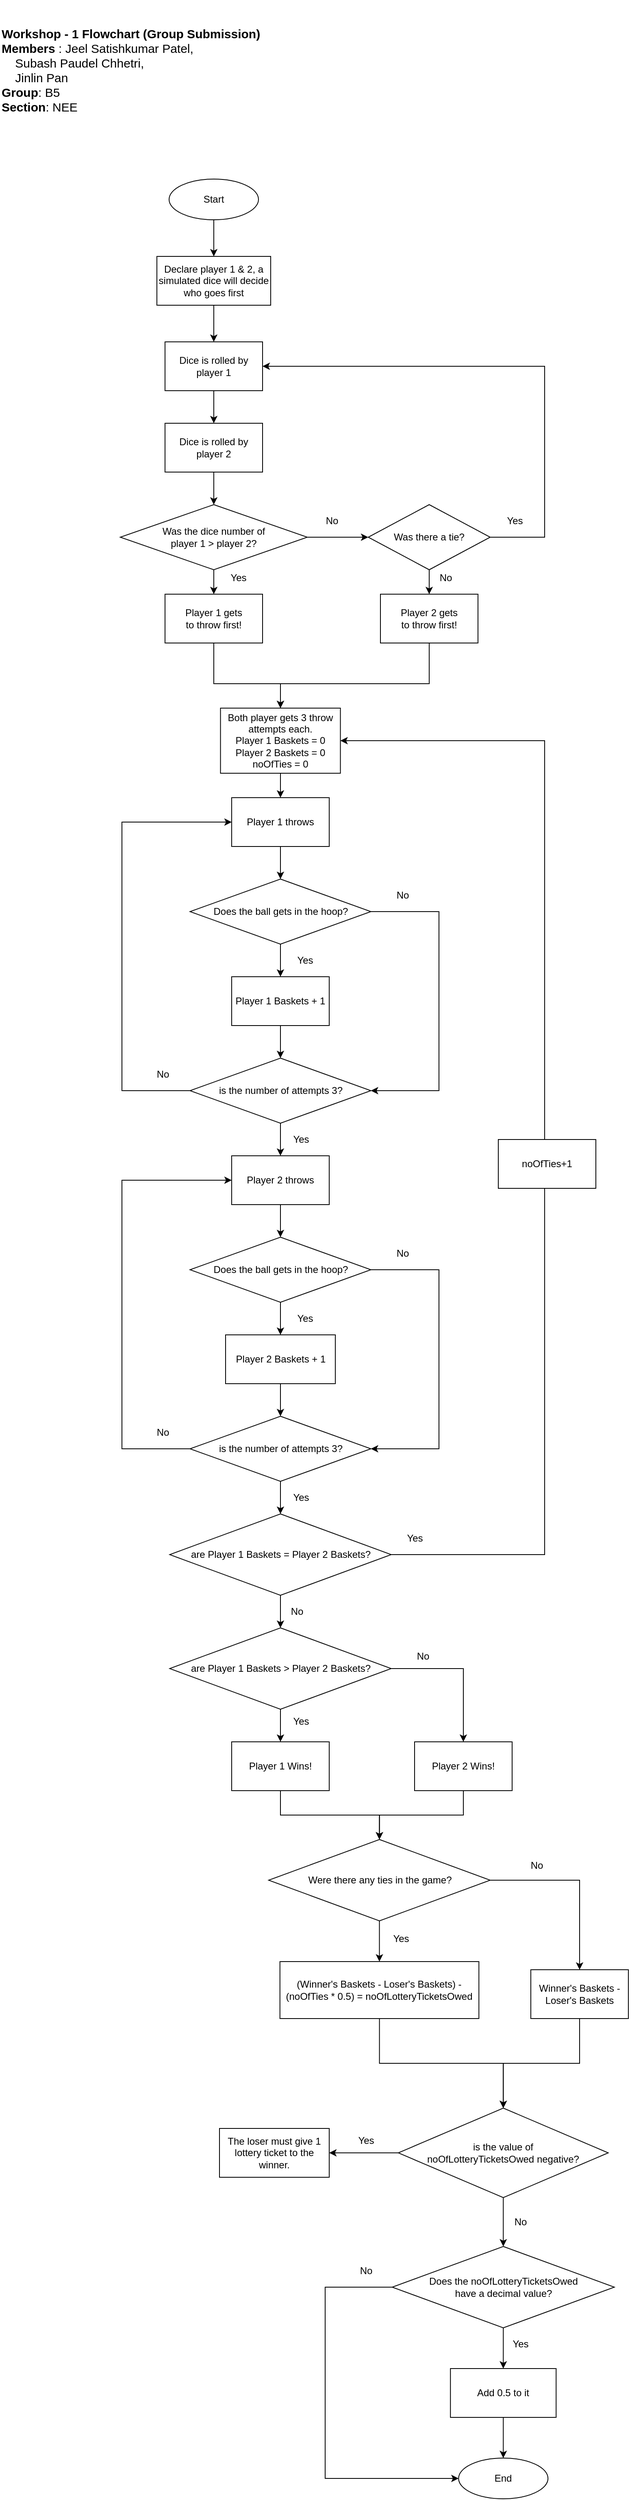 <mxfile version="18.0.8" type="github">
  <diagram id="SS_MKoYorXcX6fGoDfd3" name="Page-1">
    <mxGraphModel dx="9170" dy="4780" grid="1" gridSize="10" guides="1" tooltips="1" connect="1" arrows="1" fold="1" page="1" pageScale="1" pageWidth="1000" pageHeight="3200" math="0" shadow="0">
      <root>
        <mxCell id="0" />
        <mxCell id="1" parent="0" />
        <mxCell id="PpZUg7KXJRWjB9zwke7--94" value="" style="group" vertex="1" connectable="0" parent="1">
          <mxGeometry x="130" y="40" width="740" height="3070" as="geometry" />
        </mxCell>
        <mxCell id="Dfkd_L_tZ3rU1azkT_8S-6" value="" style="group" parent="PpZUg7KXJRWjB9zwke7--94" vertex="1" connectable="0">
          <mxGeometry x="80" y="15" width="660" height="1490" as="geometry" />
        </mxCell>
        <mxCell id="Dfkd_L_tZ3rU1azkT_8S-1" value="&lt;div style=&quot;font-size: 15px;&quot;&gt;&lt;b&gt;Workshop - 1 Flowchart (Group Submission)&lt;/b&gt;&lt;br style=&quot;font-size: 15px;&quot;&gt;&lt;b&gt;Members&lt;/b&gt; : Jeel Satishkumar Patel,&lt;/div&gt;&lt;div style=&quot;font-size: 15px;&quot;&gt;&lt;span style=&quot;white-space: pre;&quot;&gt;	&lt;/span&gt;&lt;span style=&quot;white-space: pre;&quot;&gt;	&lt;/span&gt;&amp;nbsp; Subash Paudel Chhetri,&lt;/div&gt;&lt;div style=&quot;font-size: 15px;&quot;&gt;&lt;span style=&quot;white-space: pre;&quot;&gt;	&lt;/span&gt;&lt;span style=&quot;white-space: pre;&quot;&gt;	&lt;/span&gt;&amp;nbsp; Jinlin Pan&lt;br style=&quot;font-size: 15px;&quot;&gt;&lt;b&gt;Group&lt;/b&gt;: B5&lt;br style=&quot;font-size: 15px;&quot;&gt;&lt;b&gt;Section&lt;/b&gt;: NEE&lt;br style=&quot;font-size: 15px;&quot;&gt;&lt;br style=&quot;font-size: 15px;&quot;&gt;&lt;/div&gt;" style="text;html=1;strokeColor=none;fillColor=none;align=left;verticalAlign=middle;whiteSpace=wrap;rounded=0;fontSize=15;container=1;" parent="PpZUg7KXJRWjB9zwke7--94" vertex="1">
          <mxGeometry x="-50" y="15" width="480" height="160" as="geometry" />
        </mxCell>
        <mxCell id="PpZUg7KXJRWjB9zwke7--91" value="" style="group" vertex="1" connectable="0" parent="PpZUg7KXJRWjB9zwke7--94">
          <mxGeometry x="98" y="220" width="625" height="2850" as="geometry" />
        </mxCell>
        <mxCell id="PpZUg7KXJRWjB9zwke7--2" value="Declare player 1 &amp;amp; 2, a simulated dice will decide who goes first" style="rounded=0;whiteSpace=wrap;html=1;" vertex="1" parent="PpZUg7KXJRWjB9zwke7--91">
          <mxGeometry x="45" y="95" width="140" height="60" as="geometry" />
        </mxCell>
        <mxCell id="PpZUg7KXJRWjB9zwke7--3" value="Dice is rolled by player 1" style="rounded=0;whiteSpace=wrap;html=1;" vertex="1" parent="PpZUg7KXJRWjB9zwke7--91">
          <mxGeometry x="55" y="200" width="120" height="60" as="geometry" />
        </mxCell>
        <mxCell id="PpZUg7KXJRWjB9zwke7--15" style="edgeStyle=orthogonalEdgeStyle;rounded=0;orthogonalLoop=1;jettySize=auto;html=1;entryX=0.5;entryY=0;entryDx=0;entryDy=0;" edge="1" parent="PpZUg7KXJRWjB9zwke7--91" source="PpZUg7KXJRWjB9zwke7--2" target="PpZUg7KXJRWjB9zwke7--3">
          <mxGeometry relative="1" as="geometry" />
        </mxCell>
        <mxCell id="PpZUg7KXJRWjB9zwke7--4" value="&lt;div&gt;Was the dice number of&lt;/div&gt;&lt;div&gt;player 1 &amp;gt; player 2?&lt;/div&gt;" style="rhombus;whiteSpace=wrap;html=1;" vertex="1" parent="PpZUg7KXJRWjB9zwke7--91">
          <mxGeometry y="400" width="230" height="80" as="geometry" />
        </mxCell>
        <mxCell id="PpZUg7KXJRWjB9zwke7--5" value="&lt;div&gt;Player 1 gets&lt;/div&gt;&lt;div&gt;to throw first!&lt;/div&gt;" style="rounded=0;whiteSpace=wrap;html=1;" vertex="1" parent="PpZUg7KXJRWjB9zwke7--91">
          <mxGeometry x="55" y="510" width="120" height="60" as="geometry" />
        </mxCell>
        <mxCell id="PpZUg7KXJRWjB9zwke7--12" style="edgeStyle=orthogonalEdgeStyle;rounded=0;orthogonalLoop=1;jettySize=auto;html=1;entryX=0.5;entryY=0;entryDx=0;entryDy=0;" edge="1" parent="PpZUg7KXJRWjB9zwke7--91" source="PpZUg7KXJRWjB9zwke7--4" target="PpZUg7KXJRWjB9zwke7--5">
          <mxGeometry relative="1" as="geometry" />
        </mxCell>
        <mxCell id="PpZUg7KXJRWjB9zwke7--19" style="edgeStyle=orthogonalEdgeStyle;rounded=0;orthogonalLoop=1;jettySize=auto;html=1;entryX=1;entryY=0.5;entryDx=0;entryDy=0;" edge="1" parent="PpZUg7KXJRWjB9zwke7--91" source="PpZUg7KXJRWjB9zwke7--7" target="PpZUg7KXJRWjB9zwke7--3">
          <mxGeometry relative="1" as="geometry">
            <Array as="points">
              <mxPoint x="522" y="440" />
              <mxPoint x="522" y="230" />
            </Array>
          </mxGeometry>
        </mxCell>
        <mxCell id="PpZUg7KXJRWjB9zwke7--7" value="Was there a tie?" style="rhombus;whiteSpace=wrap;html=1;" vertex="1" parent="PpZUg7KXJRWjB9zwke7--91">
          <mxGeometry x="305" y="400" width="150" height="80" as="geometry" />
        </mxCell>
        <mxCell id="PpZUg7KXJRWjB9zwke7--8" style="edgeStyle=orthogonalEdgeStyle;rounded=0;orthogonalLoop=1;jettySize=auto;html=1;entryX=0;entryY=0.5;entryDx=0;entryDy=0;" edge="1" parent="PpZUg7KXJRWjB9zwke7--91" source="PpZUg7KXJRWjB9zwke7--4" target="PpZUg7KXJRWjB9zwke7--7">
          <mxGeometry relative="1" as="geometry" />
        </mxCell>
        <mxCell id="PpZUg7KXJRWjB9zwke7--9" value="No" style="text;html=1;align=center;verticalAlign=middle;resizable=0;points=[];autosize=1;strokeColor=none;fillColor=none;" vertex="1" parent="PpZUg7KXJRWjB9zwke7--91">
          <mxGeometry x="245" y="410" width="30" height="20" as="geometry" />
        </mxCell>
        <mxCell id="PpZUg7KXJRWjB9zwke7--13" style="edgeStyle=orthogonalEdgeStyle;rounded=0;orthogonalLoop=1;jettySize=auto;html=1;entryX=0.5;entryY=0;entryDx=0;entryDy=0;" edge="1" parent="PpZUg7KXJRWjB9zwke7--91" source="PpZUg7KXJRWjB9zwke7--11" target="PpZUg7KXJRWjB9zwke7--4">
          <mxGeometry relative="1" as="geometry" />
        </mxCell>
        <mxCell id="PpZUg7KXJRWjB9zwke7--11" value="Dice is rolled by player 2" style="rounded=0;whiteSpace=wrap;html=1;" vertex="1" parent="PpZUg7KXJRWjB9zwke7--91">
          <mxGeometry x="55" y="300" width="120" height="60" as="geometry" />
        </mxCell>
        <mxCell id="PpZUg7KXJRWjB9zwke7--14" style="edgeStyle=orthogonalEdgeStyle;rounded=0;orthogonalLoop=1;jettySize=auto;html=1;entryX=0.5;entryY=0;entryDx=0;entryDy=0;" edge="1" parent="PpZUg7KXJRWjB9zwke7--91" source="PpZUg7KXJRWjB9zwke7--3" target="PpZUg7KXJRWjB9zwke7--11">
          <mxGeometry relative="1" as="geometry" />
        </mxCell>
        <mxCell id="PpZUg7KXJRWjB9zwke7--17" style="edgeStyle=orthogonalEdgeStyle;rounded=0;orthogonalLoop=1;jettySize=auto;html=1;entryX=0.5;entryY=0;entryDx=0;entryDy=0;" edge="1" parent="PpZUg7KXJRWjB9zwke7--91" source="PpZUg7KXJRWjB9zwke7--16" target="PpZUg7KXJRWjB9zwke7--2">
          <mxGeometry relative="1" as="geometry" />
        </mxCell>
        <mxCell id="PpZUg7KXJRWjB9zwke7--16" value="Start" style="ellipse;whiteSpace=wrap;html=1;" vertex="1" parent="PpZUg7KXJRWjB9zwke7--91">
          <mxGeometry x="60" width="110" height="50" as="geometry" />
        </mxCell>
        <mxCell id="PpZUg7KXJRWjB9zwke7--18" value="Yes" style="text;html=1;align=center;verticalAlign=middle;resizable=0;points=[];autosize=1;strokeColor=none;fillColor=none;" vertex="1" parent="PpZUg7KXJRWjB9zwke7--91">
          <mxGeometry x="125" y="480" width="40" height="20" as="geometry" />
        </mxCell>
        <mxCell id="PpZUg7KXJRWjB9zwke7--20" value="Yes" style="text;html=1;align=center;verticalAlign=middle;resizable=0;points=[];autosize=1;strokeColor=none;fillColor=none;" vertex="1" parent="PpZUg7KXJRWjB9zwke7--91">
          <mxGeometry x="465" y="410" width="40" height="20" as="geometry" />
        </mxCell>
        <mxCell id="PpZUg7KXJRWjB9zwke7--21" value="&lt;div&gt;Player 2 gets&lt;/div&gt;&lt;div&gt;to throw first!&lt;/div&gt;" style="rounded=0;whiteSpace=wrap;html=1;" vertex="1" parent="PpZUg7KXJRWjB9zwke7--91">
          <mxGeometry x="320" y="510" width="120" height="60" as="geometry" />
        </mxCell>
        <mxCell id="PpZUg7KXJRWjB9zwke7--22" style="edgeStyle=orthogonalEdgeStyle;rounded=0;orthogonalLoop=1;jettySize=auto;html=1;entryX=0.5;entryY=0;entryDx=0;entryDy=0;" edge="1" parent="PpZUg7KXJRWjB9zwke7--91" source="PpZUg7KXJRWjB9zwke7--7" target="PpZUg7KXJRWjB9zwke7--21">
          <mxGeometry relative="1" as="geometry" />
        </mxCell>
        <mxCell id="PpZUg7KXJRWjB9zwke7--23" value="No" style="text;html=1;align=center;verticalAlign=middle;resizable=0;points=[];autosize=1;strokeColor=none;fillColor=none;" vertex="1" parent="PpZUg7KXJRWjB9zwke7--91">
          <mxGeometry x="385" y="480" width="30" height="20" as="geometry" />
        </mxCell>
        <mxCell id="rRTHV0CKFzpjJKBDu-N1-2" value="&lt;div&gt;Both player gets 3 throw attempts each.&lt;/div&gt;&lt;div&gt;Player 1 Baskets = 0&lt;/div&gt;&lt;div&gt;Player 2 Baskets = 0&lt;/div&gt;&lt;div&gt;noOfTies = 0&lt;br&gt;&lt;/div&gt;" style="rounded=0;whiteSpace=wrap;html=1;" parent="PpZUg7KXJRWjB9zwke7--91" vertex="1">
          <mxGeometry x="123.25" y="650" width="147.5" height="80" as="geometry" />
        </mxCell>
        <mxCell id="PpZUg7KXJRWjB9zwke7--26" style="edgeStyle=orthogonalEdgeStyle;rounded=0;orthogonalLoop=1;jettySize=auto;html=1;entryX=0.5;entryY=0;entryDx=0;entryDy=0;" edge="1" parent="PpZUg7KXJRWjB9zwke7--91" source="PpZUg7KXJRWjB9zwke7--5" target="rRTHV0CKFzpjJKBDu-N1-2">
          <mxGeometry relative="1" as="geometry">
            <Array as="points">
              <mxPoint x="115" y="620" />
              <mxPoint x="197" y="620" />
            </Array>
          </mxGeometry>
        </mxCell>
        <mxCell id="PpZUg7KXJRWjB9zwke7--27" style="edgeStyle=orthogonalEdgeStyle;rounded=0;orthogonalLoop=1;jettySize=auto;html=1;entryX=0.5;entryY=0;entryDx=0;entryDy=0;" edge="1" parent="PpZUg7KXJRWjB9zwke7--91" source="PpZUg7KXJRWjB9zwke7--21" target="rRTHV0CKFzpjJKBDu-N1-2">
          <mxGeometry relative="1" as="geometry">
            <Array as="points">
              <mxPoint x="380" y="620" />
              <mxPoint x="197" y="620" />
            </Array>
          </mxGeometry>
        </mxCell>
        <mxCell id="rRTHV0CKFzpjJKBDu-N1-3" value="Player 1 throws" style="rounded=0;whiteSpace=wrap;html=1;" parent="PpZUg7KXJRWjB9zwke7--91" vertex="1">
          <mxGeometry x="137" y="760" width="120" height="60" as="geometry" />
        </mxCell>
        <mxCell id="rRTHV0CKFzpjJKBDu-N1-66" style="edgeStyle=none;rounded=0;orthogonalLoop=1;jettySize=auto;html=1;entryX=0.5;entryY=0;entryDx=0;entryDy=0;elbow=vertical;" parent="PpZUg7KXJRWjB9zwke7--91" source="rRTHV0CKFzpjJKBDu-N1-2" target="rRTHV0CKFzpjJKBDu-N1-3" edge="1">
          <mxGeometry relative="1" as="geometry" />
        </mxCell>
        <mxCell id="rRTHV0CKFzpjJKBDu-N1-4" value="Does the ball gets in the hoop?" style="rhombus;whiteSpace=wrap;html=1;" parent="PpZUg7KXJRWjB9zwke7--91" vertex="1">
          <mxGeometry x="85.75" y="860" width="222.5" height="80" as="geometry" />
        </mxCell>
        <mxCell id="rRTHV0CKFzpjJKBDu-N1-62" style="edgeStyle=none;rounded=0;orthogonalLoop=1;jettySize=auto;html=1;entryX=0.5;entryY=0;entryDx=0;entryDy=0;elbow=vertical;" parent="PpZUg7KXJRWjB9zwke7--91" source="rRTHV0CKFzpjJKBDu-N1-3" target="rRTHV0CKFzpjJKBDu-N1-4" edge="1">
          <mxGeometry relative="1" as="geometry" />
        </mxCell>
        <mxCell id="rRTHV0CKFzpjJKBDu-N1-42" value="Player 1 Baskets + 1" style="rounded=0;whiteSpace=wrap;html=1;" parent="PpZUg7KXJRWjB9zwke7--91" vertex="1">
          <mxGeometry x="137" y="980" width="120" height="60" as="geometry" />
        </mxCell>
        <mxCell id="rRTHV0CKFzpjJKBDu-N1-55" value="" style="edgeStyle=none;rounded=0;orthogonalLoop=1;jettySize=auto;html=1;elbow=vertical;" parent="PpZUg7KXJRWjB9zwke7--91" source="rRTHV0CKFzpjJKBDu-N1-4" target="rRTHV0CKFzpjJKBDu-N1-42" edge="1">
          <mxGeometry relative="1" as="geometry" />
        </mxCell>
        <mxCell id="rRTHV0CKFzpjJKBDu-N1-63" style="edgeStyle=none;rounded=0;orthogonalLoop=1;jettySize=auto;html=1;entryX=0;entryY=0.5;entryDx=0;entryDy=0;elbow=vertical;" parent="PpZUg7KXJRWjB9zwke7--91" source="rRTHV0CKFzpjJKBDu-N1-52" target="rRTHV0CKFzpjJKBDu-N1-3" edge="1">
          <mxGeometry relative="1" as="geometry">
            <Array as="points">
              <mxPoint x="2" y="1120" />
              <mxPoint x="2" y="790" />
            </Array>
          </mxGeometry>
        </mxCell>
        <mxCell id="rRTHV0CKFzpjJKBDu-N1-52" value="is the number of attempts 3?" style="rhombus;whiteSpace=wrap;html=1;" parent="PpZUg7KXJRWjB9zwke7--91" vertex="1">
          <mxGeometry x="85.75" y="1080" width="222.5" height="80" as="geometry" />
        </mxCell>
        <mxCell id="rRTHV0CKFzpjJKBDu-N1-57" style="edgeStyle=none;rounded=0;orthogonalLoop=1;jettySize=auto;html=1;entryX=1;entryY=0.5;entryDx=0;entryDy=0;elbow=vertical;" parent="PpZUg7KXJRWjB9zwke7--91" source="rRTHV0CKFzpjJKBDu-N1-4" target="rRTHV0CKFzpjJKBDu-N1-52" edge="1">
          <mxGeometry relative="1" as="geometry">
            <Array as="points">
              <mxPoint x="392" y="900" />
              <mxPoint x="392" y="1120" />
            </Array>
          </mxGeometry>
        </mxCell>
        <mxCell id="rRTHV0CKFzpjJKBDu-N1-59" style="edgeStyle=none;rounded=0;orthogonalLoop=1;jettySize=auto;html=1;entryX=0.5;entryY=0;entryDx=0;entryDy=0;elbow=vertical;" parent="PpZUg7KXJRWjB9zwke7--91" source="rRTHV0CKFzpjJKBDu-N1-42" target="rRTHV0CKFzpjJKBDu-N1-52" edge="1">
          <mxGeometry relative="1" as="geometry" />
        </mxCell>
        <mxCell id="rRTHV0CKFzpjJKBDu-N1-56" value="Yes" style="text;html=1;align=center;verticalAlign=middle;resizable=0;points=[];autosize=1;strokeColor=none;fillColor=none;" parent="PpZUg7KXJRWjB9zwke7--91" vertex="1">
          <mxGeometry x="207" y="950" width="40" height="20" as="geometry" />
        </mxCell>
        <mxCell id="rRTHV0CKFzpjJKBDu-N1-58" value="No" style="text;html=1;align=center;verticalAlign=middle;resizable=0;points=[];autosize=1;strokeColor=none;fillColor=none;" parent="PpZUg7KXJRWjB9zwke7--91" vertex="1">
          <mxGeometry x="332" y="870" width="30" height="20" as="geometry" />
        </mxCell>
        <mxCell id="rRTHV0CKFzpjJKBDu-N1-61" value="Yes" style="text;html=1;align=center;verticalAlign=middle;resizable=0;points=[];autosize=1;strokeColor=none;fillColor=none;" parent="PpZUg7KXJRWjB9zwke7--91" vertex="1">
          <mxGeometry x="202" y="1170" width="40" height="20" as="geometry" />
        </mxCell>
        <mxCell id="rRTHV0CKFzpjJKBDu-N1-67" value="No" style="text;html=1;align=center;verticalAlign=middle;resizable=0;points=[];autosize=1;strokeColor=none;fillColor=none;" parent="PpZUg7KXJRWjB9zwke7--91" vertex="1">
          <mxGeometry x="37" y="1090" width="30" height="20" as="geometry" />
        </mxCell>
        <mxCell id="rRTHV0CKFzpjJKBDu-N1-69" value="Player 2 throws" style="rounded=0;whiteSpace=wrap;html=1;" parent="PpZUg7KXJRWjB9zwke7--91" vertex="1">
          <mxGeometry x="137" y="1200" width="120" height="60" as="geometry" />
        </mxCell>
        <mxCell id="rRTHV0CKFzpjJKBDu-N1-82" style="edgeStyle=none;rounded=0;orthogonalLoop=1;jettySize=auto;html=1;entryX=0.5;entryY=0;entryDx=0;entryDy=0;elbow=vertical;" parent="PpZUg7KXJRWjB9zwke7--91" source="rRTHV0CKFzpjJKBDu-N1-52" target="rRTHV0CKFzpjJKBDu-N1-69" edge="1">
          <mxGeometry relative="1" as="geometry" />
        </mxCell>
        <mxCell id="rRTHV0CKFzpjJKBDu-N1-72" value="Does the ball gets in the hoop?" style="rhombus;whiteSpace=wrap;html=1;" parent="PpZUg7KXJRWjB9zwke7--91" vertex="1">
          <mxGeometry x="85.75" y="1300" width="222.5" height="80" as="geometry" />
        </mxCell>
        <mxCell id="rRTHV0CKFzpjJKBDu-N1-68" style="edgeStyle=none;rounded=0;orthogonalLoop=1;jettySize=auto;html=1;entryX=0.5;entryY=0;entryDx=0;entryDy=0;elbow=vertical;" parent="PpZUg7KXJRWjB9zwke7--91" source="rRTHV0CKFzpjJKBDu-N1-69" target="rRTHV0CKFzpjJKBDu-N1-72" edge="1">
          <mxGeometry relative="1" as="geometry" />
        </mxCell>
        <mxCell id="rRTHV0CKFzpjJKBDu-N1-74" value="Player 2 Baskets + 1" style="rounded=0;whiteSpace=wrap;html=1;" parent="PpZUg7KXJRWjB9zwke7--91" vertex="1">
          <mxGeometry x="129.5" y="1420" width="135" height="60" as="geometry" />
        </mxCell>
        <mxCell id="rRTHV0CKFzpjJKBDu-N1-70" value="" style="edgeStyle=none;rounded=0;orthogonalLoop=1;jettySize=auto;html=1;elbow=vertical;" parent="PpZUg7KXJRWjB9zwke7--91" source="rRTHV0CKFzpjJKBDu-N1-72" target="rRTHV0CKFzpjJKBDu-N1-74" edge="1">
          <mxGeometry relative="1" as="geometry" />
        </mxCell>
        <mxCell id="rRTHV0CKFzpjJKBDu-N1-75" style="edgeStyle=none;rounded=0;orthogonalLoop=1;jettySize=auto;html=1;entryX=0.5;entryY=0;entryDx=0;entryDy=0;elbow=vertical;" parent="PpZUg7KXJRWjB9zwke7--91" source="rRTHV0CKFzpjJKBDu-N1-77" edge="1">
          <mxGeometry relative="1" as="geometry">
            <mxPoint x="197" y="1640" as="targetPoint" />
          </mxGeometry>
        </mxCell>
        <mxCell id="rRTHV0CKFzpjJKBDu-N1-76" style="edgeStyle=none;rounded=0;orthogonalLoop=1;jettySize=auto;html=1;entryX=0;entryY=0.5;entryDx=0;entryDy=0;elbow=vertical;" parent="PpZUg7KXJRWjB9zwke7--91" source="rRTHV0CKFzpjJKBDu-N1-77" target="rRTHV0CKFzpjJKBDu-N1-69" edge="1">
          <mxGeometry relative="1" as="geometry">
            <Array as="points">
              <mxPoint x="2" y="1560" />
              <mxPoint x="2" y="1230" />
            </Array>
          </mxGeometry>
        </mxCell>
        <mxCell id="rRTHV0CKFzpjJKBDu-N1-77" value="is the number of attempts 3?" style="rhombus;whiteSpace=wrap;html=1;" parent="PpZUg7KXJRWjB9zwke7--91" vertex="1">
          <mxGeometry x="85.75" y="1520" width="222.5" height="80" as="geometry" />
        </mxCell>
        <mxCell id="rRTHV0CKFzpjJKBDu-N1-71" style="edgeStyle=none;rounded=0;orthogonalLoop=1;jettySize=auto;html=1;entryX=1;entryY=0.5;entryDx=0;entryDy=0;elbow=vertical;" parent="PpZUg7KXJRWjB9zwke7--91" source="rRTHV0CKFzpjJKBDu-N1-72" target="rRTHV0CKFzpjJKBDu-N1-77" edge="1">
          <mxGeometry relative="1" as="geometry">
            <Array as="points">
              <mxPoint x="392" y="1340" />
              <mxPoint x="392" y="1560" />
            </Array>
          </mxGeometry>
        </mxCell>
        <mxCell id="rRTHV0CKFzpjJKBDu-N1-73" style="edgeStyle=none;rounded=0;orthogonalLoop=1;jettySize=auto;html=1;entryX=0.5;entryY=0;entryDx=0;entryDy=0;elbow=vertical;" parent="PpZUg7KXJRWjB9zwke7--91" source="rRTHV0CKFzpjJKBDu-N1-74" target="rRTHV0CKFzpjJKBDu-N1-77" edge="1">
          <mxGeometry relative="1" as="geometry" />
        </mxCell>
        <mxCell id="rRTHV0CKFzpjJKBDu-N1-78" value="Yes" style="text;html=1;align=center;verticalAlign=middle;resizable=0;points=[];autosize=1;strokeColor=none;fillColor=none;" parent="PpZUg7KXJRWjB9zwke7--91" vertex="1">
          <mxGeometry x="207" y="1390" width="40" height="20" as="geometry" />
        </mxCell>
        <mxCell id="rRTHV0CKFzpjJKBDu-N1-79" value="No" style="text;html=1;align=center;verticalAlign=middle;resizable=0;points=[];autosize=1;strokeColor=none;fillColor=none;" parent="PpZUg7KXJRWjB9zwke7--91" vertex="1">
          <mxGeometry x="332" y="1310" width="30" height="20" as="geometry" />
        </mxCell>
        <mxCell id="rRTHV0CKFzpjJKBDu-N1-80" value="Yes" style="text;html=1;align=center;verticalAlign=middle;resizable=0;points=[];autosize=1;strokeColor=none;fillColor=none;" parent="PpZUg7KXJRWjB9zwke7--91" vertex="1">
          <mxGeometry x="202" y="1610" width="40" height="20" as="geometry" />
        </mxCell>
        <mxCell id="rRTHV0CKFzpjJKBDu-N1-81" value="No" style="text;html=1;align=center;verticalAlign=middle;resizable=0;points=[];autosize=1;strokeColor=none;fillColor=none;" parent="PpZUg7KXJRWjB9zwke7--91" vertex="1">
          <mxGeometry x="37" y="1530" width="30" height="20" as="geometry" />
        </mxCell>
        <mxCell id="rRTHV0CKFzpjJKBDu-N1-91" style="edgeStyle=none;rounded=0;orthogonalLoop=1;jettySize=auto;html=1;entryX=1;entryY=0.5;entryDx=0;entryDy=0;elbow=vertical;" parent="PpZUg7KXJRWjB9zwke7--91" source="rRTHV0CKFzpjJKBDu-N1-86" target="rRTHV0CKFzpjJKBDu-N1-2" edge="1">
          <mxGeometry relative="1" as="geometry">
            <Array as="points">
              <mxPoint x="522" y="1690" />
              <mxPoint x="522" y="690" />
            </Array>
          </mxGeometry>
        </mxCell>
        <mxCell id="rRTHV0CKFzpjJKBDu-N1-86" value="are Player 1 Baskets = Player 2 Baskets?" style="rhombus;whiteSpace=wrap;html=1;" parent="PpZUg7KXJRWjB9zwke7--91" vertex="1">
          <mxGeometry x="60.75" y="1640" width="272.5" height="100" as="geometry" />
        </mxCell>
        <mxCell id="rRTHV0CKFzpjJKBDu-N1-90" value="No" style="text;html=1;align=center;verticalAlign=middle;resizable=0;points=[];autosize=1;strokeColor=none;fillColor=none;" parent="PpZUg7KXJRWjB9zwke7--91" vertex="1">
          <mxGeometry x="202" y="1750" width="30" height="20" as="geometry" />
        </mxCell>
        <mxCell id="rRTHV0CKFzpjJKBDu-N1-92" value="Yes" style="text;html=1;align=center;verticalAlign=middle;resizable=0;points=[];autosize=1;strokeColor=none;fillColor=none;" parent="PpZUg7KXJRWjB9zwke7--91" vertex="1">
          <mxGeometry x="342" y="1660" width="40" height="20" as="geometry" />
        </mxCell>
        <mxCell id="rRTHV0CKFzpjJKBDu-N1-96" value="are Player 1 Baskets &amp;gt; Player 2 Baskets?" style="rhombus;whiteSpace=wrap;html=1;" parent="PpZUg7KXJRWjB9zwke7--91" vertex="1">
          <mxGeometry x="60.75" y="1780" width="272.5" height="100" as="geometry" />
        </mxCell>
        <mxCell id="rRTHV0CKFzpjJKBDu-N1-101" style="edgeStyle=none;rounded=0;orthogonalLoop=1;jettySize=auto;html=1;entryX=0.5;entryY=0;entryDx=0;entryDy=0;elbow=vertical;" parent="PpZUg7KXJRWjB9zwke7--91" source="rRTHV0CKFzpjJKBDu-N1-86" target="rRTHV0CKFzpjJKBDu-N1-96" edge="1">
          <mxGeometry relative="1" as="geometry" />
        </mxCell>
        <mxCell id="rRTHV0CKFzpjJKBDu-N1-99" value="Player 2 Wins!" style="rounded=0;whiteSpace=wrap;html=1;" parent="PpZUg7KXJRWjB9zwke7--91" vertex="1">
          <mxGeometry x="362" y="1920" width="120" height="60" as="geometry" />
        </mxCell>
        <mxCell id="rRTHV0CKFzpjJKBDu-N1-100" style="edgeStyle=none;rounded=0;orthogonalLoop=1;jettySize=auto;html=1;entryX=0.5;entryY=0;entryDx=0;entryDy=0;elbow=vertical;" parent="PpZUg7KXJRWjB9zwke7--91" source="rRTHV0CKFzpjJKBDu-N1-96" target="rRTHV0CKFzpjJKBDu-N1-99" edge="1">
          <mxGeometry relative="1" as="geometry">
            <Array as="points">
              <mxPoint x="422" y="1830" />
            </Array>
          </mxGeometry>
        </mxCell>
        <mxCell id="rRTHV0CKFzpjJKBDu-N1-97" value="Player 1 Wins!" style="rounded=0;whiteSpace=wrap;html=1;" parent="PpZUg7KXJRWjB9zwke7--91" vertex="1">
          <mxGeometry x="137" y="1920" width="120" height="60" as="geometry" />
        </mxCell>
        <mxCell id="rRTHV0CKFzpjJKBDu-N1-98" style="edgeStyle=none;rounded=0;orthogonalLoop=1;jettySize=auto;html=1;entryX=0.5;entryY=0;entryDx=0;entryDy=0;elbow=vertical;" parent="PpZUg7KXJRWjB9zwke7--91" source="rRTHV0CKFzpjJKBDu-N1-96" target="rRTHV0CKFzpjJKBDu-N1-97" edge="1">
          <mxGeometry relative="1" as="geometry" />
        </mxCell>
        <mxCell id="rRTHV0CKFzpjJKBDu-N1-105" value="Yes" style="text;html=1;align=center;verticalAlign=middle;resizable=0;points=[];autosize=1;strokeColor=none;fillColor=none;" parent="PpZUg7KXJRWjB9zwke7--91" vertex="1">
          <mxGeometry x="202" y="1885" width="40" height="20" as="geometry" />
        </mxCell>
        <mxCell id="rRTHV0CKFzpjJKBDu-N1-106" value="No" style="text;html=1;align=center;verticalAlign=middle;resizable=0;points=[];autosize=1;strokeColor=none;fillColor=none;" parent="PpZUg7KXJRWjB9zwke7--91" vertex="1">
          <mxGeometry x="357" y="1805" width="30" height="20" as="geometry" />
        </mxCell>
        <mxCell id="PpZUg7KXJRWjB9zwke7--53" value="noOfTies+1" style="rounded=0;whiteSpace=wrap;html=1;" vertex="1" parent="PpZUg7KXJRWjB9zwke7--91">
          <mxGeometry x="465" y="1180" width="120" height="60" as="geometry" />
        </mxCell>
        <mxCell id="PpZUg7KXJRWjB9zwke7--54" value="Winner&#39;s Baskets - Loser&#39;s Baskets" style="rounded=0;whiteSpace=wrap;html=1;" vertex="1" parent="PpZUg7KXJRWjB9zwke7--91">
          <mxGeometry x="505" y="2200" width="120" height="60" as="geometry" />
        </mxCell>
        <mxCell id="PpZUg7KXJRWjB9zwke7--59" style="edgeStyle=orthogonalEdgeStyle;rounded=0;orthogonalLoop=1;jettySize=auto;html=1;entryX=0.5;entryY=0;entryDx=0;entryDy=0;" edge="1" parent="PpZUg7KXJRWjB9zwke7--91" source="PpZUg7KXJRWjB9zwke7--58" target="PpZUg7KXJRWjB9zwke7--54">
          <mxGeometry relative="1" as="geometry" />
        </mxCell>
        <mxCell id="PpZUg7KXJRWjB9zwke7--58" value="Were there any ties in the game?" style="rhombus;whiteSpace=wrap;html=1;" vertex="1" parent="PpZUg7KXJRWjB9zwke7--91">
          <mxGeometry x="182.5" y="2040" width="272.5" height="100" as="geometry" />
        </mxCell>
        <mxCell id="PpZUg7KXJRWjB9zwke7--65" style="edgeStyle=orthogonalEdgeStyle;rounded=0;orthogonalLoop=1;jettySize=auto;html=1;entryX=0.5;entryY=0;entryDx=0;entryDy=0;" edge="1" parent="PpZUg7KXJRWjB9zwke7--91" source="rRTHV0CKFzpjJKBDu-N1-99" target="PpZUg7KXJRWjB9zwke7--58">
          <mxGeometry relative="1" as="geometry" />
        </mxCell>
        <mxCell id="PpZUg7KXJRWjB9zwke7--64" style="edgeStyle=orthogonalEdgeStyle;rounded=0;orthogonalLoop=1;jettySize=auto;html=1;entryX=0.5;entryY=0;entryDx=0;entryDy=0;" edge="1" parent="PpZUg7KXJRWjB9zwke7--91" source="rRTHV0CKFzpjJKBDu-N1-97" target="PpZUg7KXJRWjB9zwke7--58">
          <mxGeometry relative="1" as="geometry" />
        </mxCell>
        <mxCell id="PpZUg7KXJRWjB9zwke7--60" value="(Winner&#39;s Baskets - Loser&#39;s Baskets) - (noOfTies * 0.5) = noOfLotteryTicketsOwed" style="rounded=0;whiteSpace=wrap;html=1;" vertex="1" parent="PpZUg7KXJRWjB9zwke7--91">
          <mxGeometry x="196.38" y="2190" width="244.75" height="70" as="geometry" />
        </mxCell>
        <mxCell id="PpZUg7KXJRWjB9zwke7--61" style="edgeStyle=orthogonalEdgeStyle;rounded=0;orthogonalLoop=1;jettySize=auto;html=1;entryX=0.5;entryY=0;entryDx=0;entryDy=0;" edge="1" parent="PpZUg7KXJRWjB9zwke7--91" source="PpZUg7KXJRWjB9zwke7--58" target="PpZUg7KXJRWjB9zwke7--60">
          <mxGeometry relative="1" as="geometry" />
        </mxCell>
        <mxCell id="PpZUg7KXJRWjB9zwke7--62" value="Yes" style="text;html=1;align=center;verticalAlign=middle;resizable=0;points=[];autosize=1;strokeColor=none;fillColor=none;" vertex="1" parent="PpZUg7KXJRWjB9zwke7--91">
          <mxGeometry x="325" y="2152" width="40" height="20" as="geometry" />
        </mxCell>
        <mxCell id="PpZUg7KXJRWjB9zwke7--63" value="No" style="text;html=1;align=center;verticalAlign=middle;resizable=0;points=[];autosize=1;strokeColor=none;fillColor=none;" vertex="1" parent="PpZUg7KXJRWjB9zwke7--91">
          <mxGeometry x="497" y="2062" width="30" height="20" as="geometry" />
        </mxCell>
        <mxCell id="PpZUg7KXJRWjB9zwke7--66" value="&lt;div&gt;Does the noOfLotteryTicketsOwed&lt;/div&gt;&lt;div&gt;have a decimal value?&lt;/div&gt;" style="rhombus;whiteSpace=wrap;html=1;" vertex="1" parent="PpZUg7KXJRWjB9zwke7--91">
          <mxGeometry x="334.5" y="2540" width="273.25" height="100" as="geometry" />
        </mxCell>
        <mxCell id="PpZUg7KXJRWjB9zwke7--69" style="edgeStyle=orthogonalEdgeStyle;rounded=0;orthogonalLoop=1;jettySize=auto;html=1;entryX=0.5;entryY=0;entryDx=0;entryDy=0;" edge="1" parent="PpZUg7KXJRWjB9zwke7--91" source="PpZUg7KXJRWjB9zwke7--68" target="PpZUg7KXJRWjB9zwke7--66">
          <mxGeometry relative="1" as="geometry" />
        </mxCell>
        <mxCell id="PpZUg7KXJRWjB9zwke7--68" value="&lt;div&gt;is the value of &lt;br&gt;&lt;/div&gt;&lt;div&gt;noOfLotteryTicketsOwed negative?&lt;/div&gt;" style="rhombus;whiteSpace=wrap;html=1;" vertex="1" parent="PpZUg7KXJRWjB9zwke7--91">
          <mxGeometry x="342" y="2370" width="258.24" height="110" as="geometry" />
        </mxCell>
        <mxCell id="PpZUg7KXJRWjB9zwke7--71" style="edgeStyle=orthogonalEdgeStyle;rounded=0;orthogonalLoop=1;jettySize=auto;html=1;entryX=0.5;entryY=0;entryDx=0;entryDy=0;" edge="1" parent="PpZUg7KXJRWjB9zwke7--91" source="PpZUg7KXJRWjB9zwke7--54" target="PpZUg7KXJRWjB9zwke7--68">
          <mxGeometry relative="1" as="geometry" />
        </mxCell>
        <mxCell id="PpZUg7KXJRWjB9zwke7--70" style="edgeStyle=orthogonalEdgeStyle;rounded=0;orthogonalLoop=1;jettySize=auto;html=1;entryX=0.5;entryY=0;entryDx=0;entryDy=0;" edge="1" parent="PpZUg7KXJRWjB9zwke7--91" source="PpZUg7KXJRWjB9zwke7--60" target="PpZUg7KXJRWjB9zwke7--68">
          <mxGeometry relative="1" as="geometry" />
        </mxCell>
        <mxCell id="PpZUg7KXJRWjB9zwke7--72" value="The loser must give 1 lottery ticket to the winner." style="rounded=0;whiteSpace=wrap;html=1;" vertex="1" parent="PpZUg7KXJRWjB9zwke7--91">
          <mxGeometry x="122" y="2395" width="135" height="60" as="geometry" />
        </mxCell>
        <mxCell id="PpZUg7KXJRWjB9zwke7--74" style="edgeStyle=orthogonalEdgeStyle;rounded=0;orthogonalLoop=1;jettySize=auto;html=1;entryX=1;entryY=0.5;entryDx=0;entryDy=0;" edge="1" parent="PpZUg7KXJRWjB9zwke7--91" source="PpZUg7KXJRWjB9zwke7--68" target="PpZUg7KXJRWjB9zwke7--72">
          <mxGeometry relative="1" as="geometry" />
        </mxCell>
        <mxCell id="PpZUg7KXJRWjB9zwke7--75" value="Yes" style="text;html=1;align=center;verticalAlign=middle;resizable=0;points=[];autosize=1;strokeColor=none;fillColor=none;" vertex="1" parent="PpZUg7KXJRWjB9zwke7--91">
          <mxGeometry x="282" y="2400" width="40" height="20" as="geometry" />
        </mxCell>
        <mxCell id="PpZUg7KXJRWjB9zwke7--76" value="No" style="text;html=1;align=center;verticalAlign=middle;resizable=0;points=[];autosize=1;strokeColor=none;fillColor=none;" vertex="1" parent="PpZUg7KXJRWjB9zwke7--91">
          <mxGeometry x="477" y="2500" width="30" height="20" as="geometry" />
        </mxCell>
        <mxCell id="PpZUg7KXJRWjB9zwke7--79" value="Add 0.5 to it" style="rounded=0;whiteSpace=wrap;html=1;" vertex="1" parent="PpZUg7KXJRWjB9zwke7--91">
          <mxGeometry x="406.12" y="2690" width="130" height="60" as="geometry" />
        </mxCell>
        <mxCell id="PpZUg7KXJRWjB9zwke7--81" style="edgeStyle=orthogonalEdgeStyle;rounded=0;orthogonalLoop=1;jettySize=auto;html=1;entryX=0.5;entryY=0;entryDx=0;entryDy=0;" edge="1" parent="PpZUg7KXJRWjB9zwke7--91" source="PpZUg7KXJRWjB9zwke7--66" target="PpZUg7KXJRWjB9zwke7--79">
          <mxGeometry relative="1" as="geometry" />
        </mxCell>
        <mxCell id="PpZUg7KXJRWjB9zwke7--82" value="Yes" style="text;html=1;align=center;verticalAlign=middle;resizable=0;points=[];autosize=1;strokeColor=none;fillColor=none;" vertex="1" parent="PpZUg7KXJRWjB9zwke7--91">
          <mxGeometry x="472" y="2650" width="40" height="20" as="geometry" />
        </mxCell>
        <mxCell id="PpZUg7KXJRWjB9zwke7--83" value="No" style="text;html=1;align=center;verticalAlign=middle;resizable=0;points=[];autosize=1;strokeColor=none;fillColor=none;" vertex="1" parent="PpZUg7KXJRWjB9zwke7--91">
          <mxGeometry x="287" y="2560" width="30" height="20" as="geometry" />
        </mxCell>
        <mxCell id="PpZUg7KXJRWjB9zwke7--87" value="End" style="ellipse;whiteSpace=wrap;html=1;" vertex="1" parent="PpZUg7KXJRWjB9zwke7--91">
          <mxGeometry x="416.13" y="2800" width="110" height="50" as="geometry" />
        </mxCell>
        <mxCell id="PpZUg7KXJRWjB9zwke7--89" style="edgeStyle=orthogonalEdgeStyle;rounded=0;orthogonalLoop=1;jettySize=auto;html=1;entryX=0;entryY=0.5;entryDx=0;entryDy=0;" edge="1" parent="PpZUg7KXJRWjB9zwke7--91" source="PpZUg7KXJRWjB9zwke7--66" target="PpZUg7KXJRWjB9zwke7--87">
          <mxGeometry relative="1" as="geometry">
            <Array as="points">
              <mxPoint x="252" y="2590" />
              <mxPoint x="252" y="2825" />
            </Array>
          </mxGeometry>
        </mxCell>
        <mxCell id="PpZUg7KXJRWjB9zwke7--90" style="edgeStyle=orthogonalEdgeStyle;rounded=0;orthogonalLoop=1;jettySize=auto;html=1;entryX=0.5;entryY=0;entryDx=0;entryDy=0;" edge="1" parent="PpZUg7KXJRWjB9zwke7--91" source="PpZUg7KXJRWjB9zwke7--79" target="PpZUg7KXJRWjB9zwke7--87">
          <mxGeometry relative="1" as="geometry" />
        </mxCell>
      </root>
    </mxGraphModel>
  </diagram>
</mxfile>
